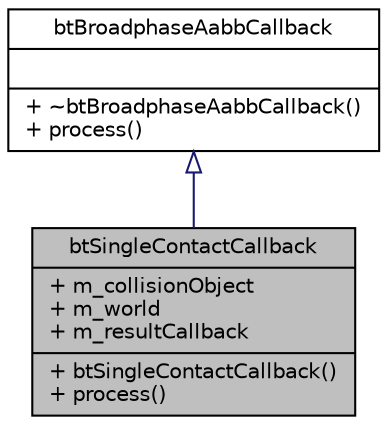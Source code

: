 digraph G
{
  edge [fontname="Helvetica",fontsize="10",labelfontname="Helvetica",labelfontsize="10"];
  node [fontname="Helvetica",fontsize="10",shape=record];
  Node1 [label="{btSingleContactCallback\n|+ m_collisionObject\l+ m_world\l+ m_resultCallback\l|+ btSingleContactCallback()\l+ process()\l}",height=0.2,width=0.4,color="black", fillcolor="grey75", style="filled" fontcolor="black"];
  Node2 -> Node1 [dir=back,color="midnightblue",fontsize="10",style="solid",arrowtail="empty",fontname="Helvetica"];
  Node2 [label="{btBroadphaseAabbCallback\n||+ ~btBroadphaseAabbCallback()\l+ process()\l}",height=0.2,width=0.4,color="black", fillcolor="white", style="filled",URL="$df/da0/structbtBroadphaseAabbCallback.html"];
}
